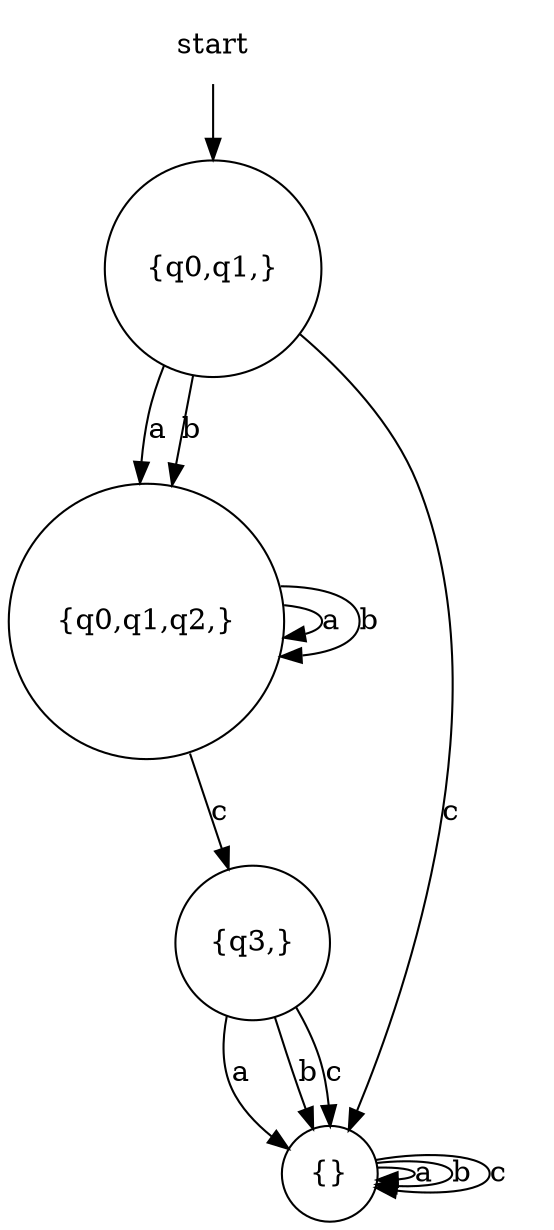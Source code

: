 digraph automaton {
    node [shape=none]; start;
    node [shape=circle];
    start -> "{q0,q1,}";
    "{q0,q1,}" -> "{q0,q1,q2,}" [label="a"];
    "{q0,q1,}" -> "{q0,q1,q2,}" [label="b"];
    "{q0,q1,}" -> "{}" [label="c"];
    "{q0,q1,q2,}" -> "{q0,q1,q2,}" [label="a"];
    "{q0,q1,q2,}" -> "{q0,q1,q2,}" [label="b"];
    "{q0,q1,q2,}" -> "{q3,}" [label="c"];
    "{q3,}" -> "{}" [label="a"];
    "{q3,}" -> "{}" [label="b"];
    "{q3,}" -> "{}" [label="c"];
    "{}" -> "{}" [label="a"];
    "{}" -> "{}" [label="b"];
    "{}" -> "{}" [label="c"];
}
